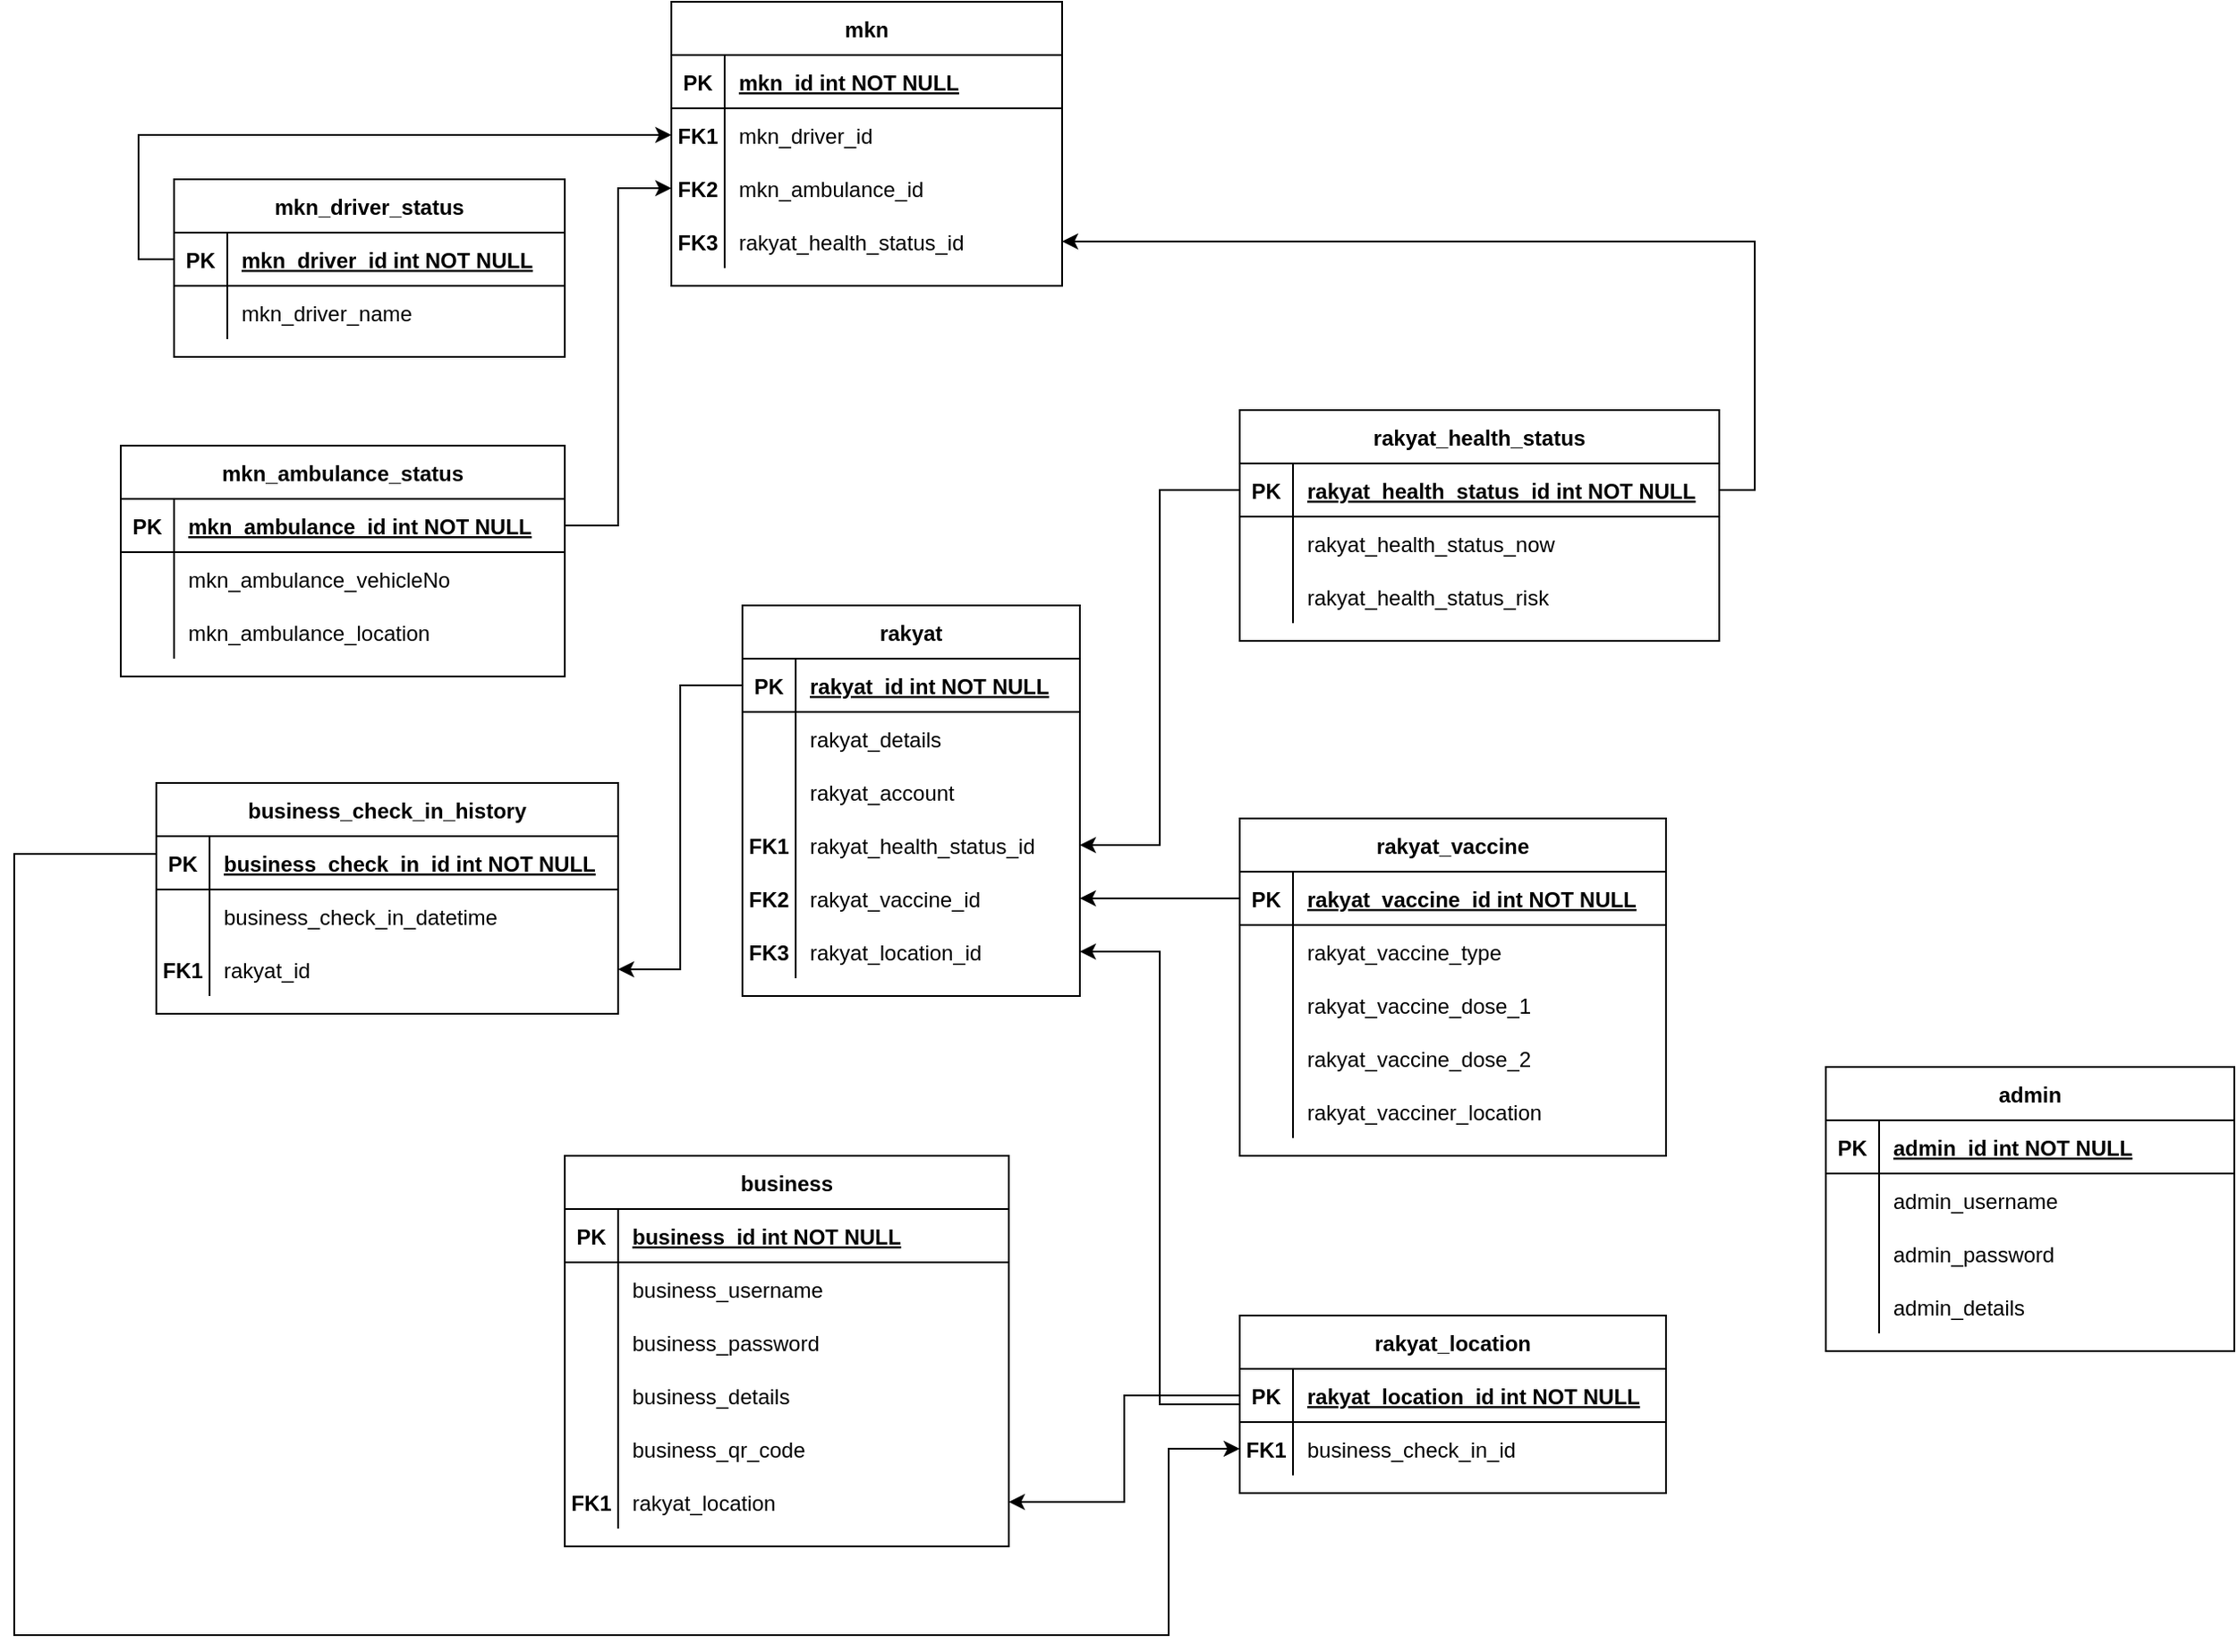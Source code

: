 <mxfile version="15.5.1" type="github">
  <diagram id="R2lEEEUBdFMjLlhIrx00" name="Page-1">
    <mxGraphModel dx="3519" dy="872" grid="1" gridSize="10" guides="1" tooltips="1" connect="1" arrows="1" fold="1" page="1" pageScale="1" pageWidth="850" pageHeight="1100" math="0" shadow="0" extFonts="Permanent Marker^https://fonts.googleapis.com/css?family=Permanent+Marker">
      <root>
        <mxCell id="0" />
        <mxCell id="1" parent="0" />
        <mxCell id="w-vlznWKHtH4z7hNFM8H-113" value="rakyat" style="shape=table;startSize=30;container=1;collapsible=1;childLayout=tableLayout;fixedRows=1;rowLines=0;fontStyle=1;align=center;resizeLast=1;" vertex="1" parent="1">
          <mxGeometry x="-840" y="400" width="190" height="220" as="geometry" />
        </mxCell>
        <mxCell id="w-vlznWKHtH4z7hNFM8H-114" value="" style="shape=partialRectangle;collapsible=0;dropTarget=0;pointerEvents=0;fillColor=none;points=[[0,0.5],[1,0.5]];portConstraint=eastwest;top=0;left=0;right=0;bottom=1;" vertex="1" parent="w-vlznWKHtH4z7hNFM8H-113">
          <mxGeometry y="30" width="190" height="30" as="geometry" />
        </mxCell>
        <mxCell id="w-vlznWKHtH4z7hNFM8H-115" value="PK" style="shape=partialRectangle;overflow=hidden;connectable=0;fillColor=none;top=0;left=0;bottom=0;right=0;fontStyle=1;" vertex="1" parent="w-vlznWKHtH4z7hNFM8H-114">
          <mxGeometry width="30" height="30" as="geometry">
            <mxRectangle width="30" height="30" as="alternateBounds" />
          </mxGeometry>
        </mxCell>
        <mxCell id="w-vlznWKHtH4z7hNFM8H-116" value="rakyat_id int NOT NULL " style="shape=partialRectangle;overflow=hidden;connectable=0;fillColor=none;top=0;left=0;bottom=0;right=0;align=left;spacingLeft=6;fontStyle=5;" vertex="1" parent="w-vlznWKHtH4z7hNFM8H-114">
          <mxGeometry x="30" width="160" height="30" as="geometry">
            <mxRectangle width="160" height="30" as="alternateBounds" />
          </mxGeometry>
        </mxCell>
        <mxCell id="w-vlznWKHtH4z7hNFM8H-117" value="" style="shape=partialRectangle;collapsible=0;dropTarget=0;pointerEvents=0;fillColor=none;points=[[0,0.5],[1,0.5]];portConstraint=eastwest;top=0;left=0;right=0;bottom=0;" vertex="1" parent="w-vlznWKHtH4z7hNFM8H-113">
          <mxGeometry y="60" width="190" height="30" as="geometry" />
        </mxCell>
        <mxCell id="w-vlznWKHtH4z7hNFM8H-118" value="" style="shape=partialRectangle;overflow=hidden;connectable=0;fillColor=none;top=0;left=0;bottom=0;right=0;" vertex="1" parent="w-vlznWKHtH4z7hNFM8H-117">
          <mxGeometry width="30" height="30" as="geometry">
            <mxRectangle width="30" height="30" as="alternateBounds" />
          </mxGeometry>
        </mxCell>
        <mxCell id="w-vlznWKHtH4z7hNFM8H-119" value="rakyat_details" style="shape=partialRectangle;overflow=hidden;connectable=0;fillColor=none;top=0;left=0;bottom=0;right=0;align=left;spacingLeft=6;" vertex="1" parent="w-vlznWKHtH4z7hNFM8H-117">
          <mxGeometry x="30" width="160" height="30" as="geometry">
            <mxRectangle width="160" height="30" as="alternateBounds" />
          </mxGeometry>
        </mxCell>
        <mxCell id="w-vlznWKHtH4z7hNFM8H-120" value="" style="shape=partialRectangle;collapsible=0;dropTarget=0;pointerEvents=0;fillColor=none;points=[[0,0.5],[1,0.5]];portConstraint=eastwest;top=0;left=0;right=0;bottom=0;" vertex="1" parent="w-vlznWKHtH4z7hNFM8H-113">
          <mxGeometry y="90" width="190" height="30" as="geometry" />
        </mxCell>
        <mxCell id="w-vlznWKHtH4z7hNFM8H-121" value="" style="shape=partialRectangle;overflow=hidden;connectable=0;fillColor=none;top=0;left=0;bottom=0;right=0;" vertex="1" parent="w-vlznWKHtH4z7hNFM8H-120">
          <mxGeometry width="30" height="30" as="geometry">
            <mxRectangle width="30" height="30" as="alternateBounds" />
          </mxGeometry>
        </mxCell>
        <mxCell id="w-vlznWKHtH4z7hNFM8H-122" value="rakyat_account" style="shape=partialRectangle;overflow=hidden;connectable=0;fillColor=none;top=0;left=0;bottom=0;right=0;align=left;spacingLeft=6;" vertex="1" parent="w-vlznWKHtH4z7hNFM8H-120">
          <mxGeometry x="30" width="160" height="30" as="geometry">
            <mxRectangle width="160" height="30" as="alternateBounds" />
          </mxGeometry>
        </mxCell>
        <mxCell id="w-vlznWKHtH4z7hNFM8H-123" value="" style="shape=partialRectangle;collapsible=0;dropTarget=0;pointerEvents=0;fillColor=none;points=[[0,0.5],[1,0.5]];portConstraint=eastwest;top=0;left=0;right=0;bottom=0;" vertex="1" parent="w-vlznWKHtH4z7hNFM8H-113">
          <mxGeometry y="120" width="190" height="30" as="geometry" />
        </mxCell>
        <mxCell id="w-vlznWKHtH4z7hNFM8H-124" value="FK1" style="shape=partialRectangle;overflow=hidden;connectable=0;fillColor=none;top=0;left=0;bottom=0;right=0;fontStyle=1" vertex="1" parent="w-vlznWKHtH4z7hNFM8H-123">
          <mxGeometry width="30" height="30" as="geometry">
            <mxRectangle width="30" height="30" as="alternateBounds" />
          </mxGeometry>
        </mxCell>
        <mxCell id="w-vlznWKHtH4z7hNFM8H-125" value="rakyat_health_status_id" style="shape=partialRectangle;overflow=hidden;connectable=0;fillColor=none;top=0;left=0;bottom=0;right=0;align=left;spacingLeft=6;" vertex="1" parent="w-vlznWKHtH4z7hNFM8H-123">
          <mxGeometry x="30" width="160" height="30" as="geometry">
            <mxRectangle width="160" height="30" as="alternateBounds" />
          </mxGeometry>
        </mxCell>
        <mxCell id="w-vlznWKHtH4z7hNFM8H-126" value="" style="shape=partialRectangle;collapsible=0;dropTarget=0;pointerEvents=0;fillColor=none;points=[[0,0.5],[1,0.5]];portConstraint=eastwest;top=0;left=0;right=0;bottom=0;" vertex="1" parent="w-vlznWKHtH4z7hNFM8H-113">
          <mxGeometry y="150" width="190" height="30" as="geometry" />
        </mxCell>
        <mxCell id="w-vlznWKHtH4z7hNFM8H-127" value="FK2" style="shape=partialRectangle;overflow=hidden;connectable=0;fillColor=none;top=0;left=0;bottom=0;right=0;fontStyle=1" vertex="1" parent="w-vlznWKHtH4z7hNFM8H-126">
          <mxGeometry width="30" height="30" as="geometry">
            <mxRectangle width="30" height="30" as="alternateBounds" />
          </mxGeometry>
        </mxCell>
        <mxCell id="w-vlznWKHtH4z7hNFM8H-128" value="rakyat_vaccine_id" style="shape=partialRectangle;overflow=hidden;connectable=0;fillColor=none;top=0;left=0;bottom=0;right=0;align=left;spacingLeft=6;" vertex="1" parent="w-vlznWKHtH4z7hNFM8H-126">
          <mxGeometry x="30" width="160" height="30" as="geometry">
            <mxRectangle width="160" height="30" as="alternateBounds" />
          </mxGeometry>
        </mxCell>
        <mxCell id="w-vlznWKHtH4z7hNFM8H-129" value="" style="shape=partialRectangle;collapsible=0;dropTarget=0;pointerEvents=0;fillColor=none;points=[[0,0.5],[1,0.5]];portConstraint=eastwest;top=0;left=0;right=0;bottom=0;" vertex="1" parent="w-vlznWKHtH4z7hNFM8H-113">
          <mxGeometry y="180" width="190" height="30" as="geometry" />
        </mxCell>
        <mxCell id="w-vlznWKHtH4z7hNFM8H-130" value="FK3" style="shape=partialRectangle;overflow=hidden;connectable=0;fillColor=none;top=0;left=0;bottom=0;right=0;fontStyle=1" vertex="1" parent="w-vlznWKHtH4z7hNFM8H-129">
          <mxGeometry width="30" height="30" as="geometry">
            <mxRectangle width="30" height="30" as="alternateBounds" />
          </mxGeometry>
        </mxCell>
        <mxCell id="w-vlznWKHtH4z7hNFM8H-131" value="rakyat_location_id" style="shape=partialRectangle;overflow=hidden;connectable=0;fillColor=none;top=0;left=0;bottom=0;right=0;align=left;spacingLeft=6;" vertex="1" parent="w-vlznWKHtH4z7hNFM8H-129">
          <mxGeometry x="30" width="160" height="30" as="geometry">
            <mxRectangle width="160" height="30" as="alternateBounds" />
          </mxGeometry>
        </mxCell>
        <mxCell id="w-vlznWKHtH4z7hNFM8H-132" value="rakyat_location" style="shape=table;startSize=30;container=1;collapsible=1;childLayout=tableLayout;fixedRows=1;rowLines=0;fontStyle=1;align=center;resizeLast=1;" vertex="1" parent="1">
          <mxGeometry x="-560" y="800" width="240" height="100" as="geometry" />
        </mxCell>
        <mxCell id="w-vlznWKHtH4z7hNFM8H-133" value="" style="shape=partialRectangle;collapsible=0;dropTarget=0;pointerEvents=0;fillColor=none;points=[[0,0.5],[1,0.5]];portConstraint=eastwest;top=0;left=0;right=0;bottom=1;" vertex="1" parent="w-vlznWKHtH4z7hNFM8H-132">
          <mxGeometry y="30" width="240" height="30" as="geometry" />
        </mxCell>
        <mxCell id="w-vlznWKHtH4z7hNFM8H-134" value="PK" style="shape=partialRectangle;overflow=hidden;connectable=0;fillColor=none;top=0;left=0;bottom=0;right=0;fontStyle=1;" vertex="1" parent="w-vlznWKHtH4z7hNFM8H-133">
          <mxGeometry width="30" height="30" as="geometry">
            <mxRectangle width="30" height="30" as="alternateBounds" />
          </mxGeometry>
        </mxCell>
        <mxCell id="w-vlznWKHtH4z7hNFM8H-135" value="rakyat_location_id int NOT NULL " style="shape=partialRectangle;overflow=hidden;connectable=0;fillColor=none;top=0;left=0;bottom=0;right=0;align=left;spacingLeft=6;fontStyle=5;" vertex="1" parent="w-vlznWKHtH4z7hNFM8H-133">
          <mxGeometry x="30" width="210" height="30" as="geometry">
            <mxRectangle width="210" height="30" as="alternateBounds" />
          </mxGeometry>
        </mxCell>
        <mxCell id="w-vlznWKHtH4z7hNFM8H-136" value="" style="shape=partialRectangle;collapsible=0;dropTarget=0;pointerEvents=0;fillColor=none;points=[[0,0.5],[1,0.5]];portConstraint=eastwest;top=0;left=0;right=0;bottom=0;" vertex="1" parent="w-vlznWKHtH4z7hNFM8H-132">
          <mxGeometry y="60" width="240" height="30" as="geometry" />
        </mxCell>
        <mxCell id="w-vlznWKHtH4z7hNFM8H-137" value="FK1" style="shape=partialRectangle;overflow=hidden;connectable=0;fillColor=none;top=0;left=0;bottom=0;right=0;fontStyle=1" vertex="1" parent="w-vlznWKHtH4z7hNFM8H-136">
          <mxGeometry width="30" height="30" as="geometry">
            <mxRectangle width="30" height="30" as="alternateBounds" />
          </mxGeometry>
        </mxCell>
        <mxCell id="w-vlznWKHtH4z7hNFM8H-138" value="business_check_in_id" style="shape=partialRectangle;overflow=hidden;connectable=0;fillColor=none;top=0;left=0;bottom=0;right=0;align=left;spacingLeft=6;" vertex="1" parent="w-vlznWKHtH4z7hNFM8H-136">
          <mxGeometry x="30" width="210" height="30" as="geometry">
            <mxRectangle width="210" height="30" as="alternateBounds" />
          </mxGeometry>
        </mxCell>
        <mxCell id="w-vlznWKHtH4z7hNFM8H-139" value="rakyat_vaccine" style="shape=table;startSize=30;container=1;collapsible=1;childLayout=tableLayout;fixedRows=1;rowLines=0;fontStyle=1;align=center;resizeLast=1;" vertex="1" parent="1">
          <mxGeometry x="-560" y="520" width="240" height="190" as="geometry" />
        </mxCell>
        <mxCell id="w-vlznWKHtH4z7hNFM8H-140" value="" style="shape=partialRectangle;collapsible=0;dropTarget=0;pointerEvents=0;fillColor=none;points=[[0,0.5],[1,0.5]];portConstraint=eastwest;top=0;left=0;right=0;bottom=1;" vertex="1" parent="w-vlznWKHtH4z7hNFM8H-139">
          <mxGeometry y="30" width="240" height="30" as="geometry" />
        </mxCell>
        <mxCell id="w-vlznWKHtH4z7hNFM8H-141" value="PK" style="shape=partialRectangle;overflow=hidden;connectable=0;fillColor=none;top=0;left=0;bottom=0;right=0;fontStyle=1;" vertex="1" parent="w-vlznWKHtH4z7hNFM8H-140">
          <mxGeometry width="30" height="30" as="geometry">
            <mxRectangle width="30" height="30" as="alternateBounds" />
          </mxGeometry>
        </mxCell>
        <mxCell id="w-vlznWKHtH4z7hNFM8H-142" value="rakyat_vaccine_id int NOT NULL " style="shape=partialRectangle;overflow=hidden;connectable=0;fillColor=none;top=0;left=0;bottom=0;right=0;align=left;spacingLeft=6;fontStyle=5;" vertex="1" parent="w-vlznWKHtH4z7hNFM8H-140">
          <mxGeometry x="30" width="210" height="30" as="geometry">
            <mxRectangle width="210" height="30" as="alternateBounds" />
          </mxGeometry>
        </mxCell>
        <mxCell id="w-vlznWKHtH4z7hNFM8H-143" value="" style="shape=partialRectangle;collapsible=0;dropTarget=0;pointerEvents=0;fillColor=none;points=[[0,0.5],[1,0.5]];portConstraint=eastwest;top=0;left=0;right=0;bottom=0;" vertex="1" parent="w-vlznWKHtH4z7hNFM8H-139">
          <mxGeometry y="60" width="240" height="30" as="geometry" />
        </mxCell>
        <mxCell id="w-vlznWKHtH4z7hNFM8H-144" value="" style="shape=partialRectangle;overflow=hidden;connectable=0;fillColor=none;top=0;left=0;bottom=0;right=0;" vertex="1" parent="w-vlznWKHtH4z7hNFM8H-143">
          <mxGeometry width="30" height="30" as="geometry">
            <mxRectangle width="30" height="30" as="alternateBounds" />
          </mxGeometry>
        </mxCell>
        <mxCell id="w-vlznWKHtH4z7hNFM8H-145" value="rakyat_vaccine_type" style="shape=partialRectangle;overflow=hidden;connectable=0;fillColor=none;top=0;left=0;bottom=0;right=0;align=left;spacingLeft=6;" vertex="1" parent="w-vlznWKHtH4z7hNFM8H-143">
          <mxGeometry x="30" width="210" height="30" as="geometry">
            <mxRectangle width="210" height="30" as="alternateBounds" />
          </mxGeometry>
        </mxCell>
        <mxCell id="w-vlznWKHtH4z7hNFM8H-146" value="" style="shape=partialRectangle;collapsible=0;dropTarget=0;pointerEvents=0;fillColor=none;points=[[0,0.5],[1,0.5]];portConstraint=eastwest;top=0;left=0;right=0;bottom=0;" vertex="1" parent="w-vlznWKHtH4z7hNFM8H-139">
          <mxGeometry y="90" width="240" height="30" as="geometry" />
        </mxCell>
        <mxCell id="w-vlznWKHtH4z7hNFM8H-147" value="" style="shape=partialRectangle;overflow=hidden;connectable=0;fillColor=none;top=0;left=0;bottom=0;right=0;" vertex="1" parent="w-vlznWKHtH4z7hNFM8H-146">
          <mxGeometry width="30" height="30" as="geometry">
            <mxRectangle width="30" height="30" as="alternateBounds" />
          </mxGeometry>
        </mxCell>
        <mxCell id="w-vlznWKHtH4z7hNFM8H-148" value="rakyat_vaccine_dose_1" style="shape=partialRectangle;overflow=hidden;connectable=0;fillColor=none;top=0;left=0;bottom=0;right=0;align=left;spacingLeft=6;" vertex="1" parent="w-vlznWKHtH4z7hNFM8H-146">
          <mxGeometry x="30" width="210" height="30" as="geometry">
            <mxRectangle width="210" height="30" as="alternateBounds" />
          </mxGeometry>
        </mxCell>
        <mxCell id="w-vlznWKHtH4z7hNFM8H-149" value="" style="shape=partialRectangle;collapsible=0;dropTarget=0;pointerEvents=0;fillColor=none;points=[[0,0.5],[1,0.5]];portConstraint=eastwest;top=0;left=0;right=0;bottom=0;" vertex="1" parent="w-vlznWKHtH4z7hNFM8H-139">
          <mxGeometry y="120" width="240" height="30" as="geometry" />
        </mxCell>
        <mxCell id="w-vlznWKHtH4z7hNFM8H-150" value="" style="shape=partialRectangle;overflow=hidden;connectable=0;fillColor=none;top=0;left=0;bottom=0;right=0;" vertex="1" parent="w-vlznWKHtH4z7hNFM8H-149">
          <mxGeometry width="30" height="30" as="geometry">
            <mxRectangle width="30" height="30" as="alternateBounds" />
          </mxGeometry>
        </mxCell>
        <mxCell id="w-vlznWKHtH4z7hNFM8H-151" value="rakyat_vaccine_dose_2" style="shape=partialRectangle;overflow=hidden;connectable=0;fillColor=none;top=0;left=0;bottom=0;right=0;align=left;spacingLeft=6;" vertex="1" parent="w-vlznWKHtH4z7hNFM8H-149">
          <mxGeometry x="30" width="210" height="30" as="geometry">
            <mxRectangle width="210" height="30" as="alternateBounds" />
          </mxGeometry>
        </mxCell>
        <mxCell id="w-vlznWKHtH4z7hNFM8H-152" value="" style="shape=partialRectangle;collapsible=0;dropTarget=0;pointerEvents=0;fillColor=none;points=[[0,0.5],[1,0.5]];portConstraint=eastwest;top=0;left=0;right=0;bottom=0;" vertex="1" parent="w-vlznWKHtH4z7hNFM8H-139">
          <mxGeometry y="150" width="240" height="30" as="geometry" />
        </mxCell>
        <mxCell id="w-vlznWKHtH4z7hNFM8H-153" value="" style="shape=partialRectangle;overflow=hidden;connectable=0;fillColor=none;top=0;left=0;bottom=0;right=0;" vertex="1" parent="w-vlznWKHtH4z7hNFM8H-152">
          <mxGeometry width="30" height="30" as="geometry">
            <mxRectangle width="30" height="30" as="alternateBounds" />
          </mxGeometry>
        </mxCell>
        <mxCell id="w-vlznWKHtH4z7hNFM8H-154" value="rakyat_vacciner_location" style="shape=partialRectangle;overflow=hidden;connectable=0;fillColor=none;top=0;left=0;bottom=0;right=0;align=left;spacingLeft=6;" vertex="1" parent="w-vlznWKHtH4z7hNFM8H-152">
          <mxGeometry x="30" width="210" height="30" as="geometry">
            <mxRectangle width="210" height="30" as="alternateBounds" />
          </mxGeometry>
        </mxCell>
        <mxCell id="w-vlznWKHtH4z7hNFM8H-155" value="mkn" style="shape=table;startSize=30;container=1;collapsible=1;childLayout=tableLayout;fixedRows=1;rowLines=0;fontStyle=1;align=center;resizeLast=1;" vertex="1" parent="1">
          <mxGeometry x="-880" y="60" width="220" height="160" as="geometry" />
        </mxCell>
        <mxCell id="w-vlznWKHtH4z7hNFM8H-156" value="" style="shape=partialRectangle;collapsible=0;dropTarget=0;pointerEvents=0;fillColor=none;points=[[0,0.5],[1,0.5]];portConstraint=eastwest;top=0;left=0;right=0;bottom=1;" vertex="1" parent="w-vlznWKHtH4z7hNFM8H-155">
          <mxGeometry y="30" width="220" height="30" as="geometry" />
        </mxCell>
        <mxCell id="w-vlznWKHtH4z7hNFM8H-157" value="PK" style="shape=partialRectangle;overflow=hidden;connectable=0;fillColor=none;top=0;left=0;bottom=0;right=0;fontStyle=1;" vertex="1" parent="w-vlznWKHtH4z7hNFM8H-156">
          <mxGeometry width="30" height="30" as="geometry">
            <mxRectangle width="30" height="30" as="alternateBounds" />
          </mxGeometry>
        </mxCell>
        <mxCell id="w-vlznWKHtH4z7hNFM8H-158" value="mkn_id int NOT NULL " style="shape=partialRectangle;overflow=hidden;connectable=0;fillColor=none;top=0;left=0;bottom=0;right=0;align=left;spacingLeft=6;fontStyle=5;" vertex="1" parent="w-vlznWKHtH4z7hNFM8H-156">
          <mxGeometry x="30" width="190" height="30" as="geometry">
            <mxRectangle width="190" height="30" as="alternateBounds" />
          </mxGeometry>
        </mxCell>
        <mxCell id="w-vlznWKHtH4z7hNFM8H-159" value="" style="shape=partialRectangle;collapsible=0;dropTarget=0;pointerEvents=0;fillColor=none;points=[[0,0.5],[1,0.5]];portConstraint=eastwest;top=0;left=0;right=0;bottom=0;" vertex="1" parent="w-vlznWKHtH4z7hNFM8H-155">
          <mxGeometry y="60" width="220" height="30" as="geometry" />
        </mxCell>
        <mxCell id="w-vlznWKHtH4z7hNFM8H-160" value="FK1" style="shape=partialRectangle;overflow=hidden;connectable=0;fillColor=none;top=0;left=0;bottom=0;right=0;fontStyle=1" vertex="1" parent="w-vlznWKHtH4z7hNFM8H-159">
          <mxGeometry width="30" height="30" as="geometry">
            <mxRectangle width="30" height="30" as="alternateBounds" />
          </mxGeometry>
        </mxCell>
        <mxCell id="w-vlznWKHtH4z7hNFM8H-161" value="mkn_driver_id" style="shape=partialRectangle;overflow=hidden;connectable=0;fillColor=none;top=0;left=0;bottom=0;right=0;align=left;spacingLeft=6;" vertex="1" parent="w-vlznWKHtH4z7hNFM8H-159">
          <mxGeometry x="30" width="190" height="30" as="geometry">
            <mxRectangle width="190" height="30" as="alternateBounds" />
          </mxGeometry>
        </mxCell>
        <mxCell id="w-vlznWKHtH4z7hNFM8H-162" value="" style="shape=partialRectangle;collapsible=0;dropTarget=0;pointerEvents=0;fillColor=none;points=[[0,0.5],[1,0.5]];portConstraint=eastwest;top=0;left=0;right=0;bottom=0;" vertex="1" parent="w-vlznWKHtH4z7hNFM8H-155">
          <mxGeometry y="90" width="220" height="30" as="geometry" />
        </mxCell>
        <mxCell id="w-vlznWKHtH4z7hNFM8H-163" value="FK2" style="shape=partialRectangle;overflow=hidden;connectable=0;fillColor=none;top=0;left=0;bottom=0;right=0;fontStyle=1" vertex="1" parent="w-vlznWKHtH4z7hNFM8H-162">
          <mxGeometry width="30" height="30" as="geometry">
            <mxRectangle width="30" height="30" as="alternateBounds" />
          </mxGeometry>
        </mxCell>
        <mxCell id="w-vlznWKHtH4z7hNFM8H-164" value="mkn_ambulance_id" style="shape=partialRectangle;overflow=hidden;connectable=0;fillColor=none;top=0;left=0;bottom=0;right=0;align=left;spacingLeft=6;" vertex="1" parent="w-vlznWKHtH4z7hNFM8H-162">
          <mxGeometry x="30" width="190" height="30" as="geometry">
            <mxRectangle width="190" height="30" as="alternateBounds" />
          </mxGeometry>
        </mxCell>
        <mxCell id="w-vlznWKHtH4z7hNFM8H-240" style="shape=partialRectangle;collapsible=0;dropTarget=0;pointerEvents=0;fillColor=none;points=[[0,0.5],[1,0.5]];portConstraint=eastwest;top=0;left=0;right=0;bottom=0;" vertex="1" parent="w-vlznWKHtH4z7hNFM8H-155">
          <mxGeometry y="120" width="220" height="30" as="geometry" />
        </mxCell>
        <mxCell id="w-vlznWKHtH4z7hNFM8H-241" value="FK3" style="shape=partialRectangle;overflow=hidden;connectable=0;fillColor=none;top=0;left=0;bottom=0;right=0;fontStyle=1" vertex="1" parent="w-vlznWKHtH4z7hNFM8H-240">
          <mxGeometry width="30" height="30" as="geometry">
            <mxRectangle width="30" height="30" as="alternateBounds" />
          </mxGeometry>
        </mxCell>
        <mxCell id="w-vlznWKHtH4z7hNFM8H-242" value="rakyat_health_status_id" style="shape=partialRectangle;overflow=hidden;connectable=0;fillColor=none;top=0;left=0;bottom=0;right=0;align=left;spacingLeft=6;" vertex="1" parent="w-vlznWKHtH4z7hNFM8H-240">
          <mxGeometry x="30" width="190" height="30" as="geometry">
            <mxRectangle width="190" height="30" as="alternateBounds" />
          </mxGeometry>
        </mxCell>
        <mxCell id="w-vlznWKHtH4z7hNFM8H-165" value="mkn_driver_status" style="shape=table;startSize=30;container=1;collapsible=1;childLayout=tableLayout;fixedRows=1;rowLines=0;fontStyle=1;align=center;resizeLast=1;" vertex="1" parent="1">
          <mxGeometry x="-1160" y="160" width="220" height="100" as="geometry" />
        </mxCell>
        <mxCell id="w-vlznWKHtH4z7hNFM8H-166" value="" style="shape=partialRectangle;collapsible=0;dropTarget=0;pointerEvents=0;fillColor=none;points=[[0,0.5],[1,0.5]];portConstraint=eastwest;top=0;left=0;right=0;bottom=1;" vertex="1" parent="w-vlznWKHtH4z7hNFM8H-165">
          <mxGeometry y="30" width="220" height="30" as="geometry" />
        </mxCell>
        <mxCell id="w-vlznWKHtH4z7hNFM8H-167" value="PK" style="shape=partialRectangle;overflow=hidden;connectable=0;fillColor=none;top=0;left=0;bottom=0;right=0;fontStyle=1;" vertex="1" parent="w-vlznWKHtH4z7hNFM8H-166">
          <mxGeometry width="30" height="30" as="geometry">
            <mxRectangle width="30" height="30" as="alternateBounds" />
          </mxGeometry>
        </mxCell>
        <mxCell id="w-vlznWKHtH4z7hNFM8H-168" value="mkn_driver_id int NOT NULL " style="shape=partialRectangle;overflow=hidden;connectable=0;fillColor=none;top=0;left=0;bottom=0;right=0;align=left;spacingLeft=6;fontStyle=5;" vertex="1" parent="w-vlznWKHtH4z7hNFM8H-166">
          <mxGeometry x="30" width="190" height="30" as="geometry">
            <mxRectangle width="190" height="30" as="alternateBounds" />
          </mxGeometry>
        </mxCell>
        <mxCell id="w-vlznWKHtH4z7hNFM8H-169" value="" style="shape=partialRectangle;collapsible=0;dropTarget=0;pointerEvents=0;fillColor=none;points=[[0,0.5],[1,0.5]];portConstraint=eastwest;top=0;left=0;right=0;bottom=0;" vertex="1" parent="w-vlznWKHtH4z7hNFM8H-165">
          <mxGeometry y="60" width="220" height="30" as="geometry" />
        </mxCell>
        <mxCell id="w-vlznWKHtH4z7hNFM8H-170" value="" style="shape=partialRectangle;overflow=hidden;connectable=0;fillColor=none;top=0;left=0;bottom=0;right=0;" vertex="1" parent="w-vlznWKHtH4z7hNFM8H-169">
          <mxGeometry width="30" height="30" as="geometry">
            <mxRectangle width="30" height="30" as="alternateBounds" />
          </mxGeometry>
        </mxCell>
        <mxCell id="w-vlznWKHtH4z7hNFM8H-171" value="mkn_driver_name" style="shape=partialRectangle;overflow=hidden;connectable=0;fillColor=none;top=0;left=0;bottom=0;right=0;align=left;spacingLeft=6;" vertex="1" parent="w-vlznWKHtH4z7hNFM8H-169">
          <mxGeometry x="30" width="190" height="30" as="geometry">
            <mxRectangle width="190" height="30" as="alternateBounds" />
          </mxGeometry>
        </mxCell>
        <mxCell id="w-vlznWKHtH4z7hNFM8H-172" value="mkn_ambulance_status" style="shape=table;startSize=30;container=1;collapsible=1;childLayout=tableLayout;fixedRows=1;rowLines=0;fontStyle=1;align=center;resizeLast=1;" vertex="1" parent="1">
          <mxGeometry x="-1190" y="310" width="250" height="130" as="geometry" />
        </mxCell>
        <mxCell id="w-vlznWKHtH4z7hNFM8H-173" value="" style="shape=partialRectangle;collapsible=0;dropTarget=0;pointerEvents=0;fillColor=none;points=[[0,0.5],[1,0.5]];portConstraint=eastwest;top=0;left=0;right=0;bottom=1;" vertex="1" parent="w-vlznWKHtH4z7hNFM8H-172">
          <mxGeometry y="30" width="250" height="30" as="geometry" />
        </mxCell>
        <mxCell id="w-vlznWKHtH4z7hNFM8H-174" value="PK" style="shape=partialRectangle;overflow=hidden;connectable=0;fillColor=none;top=0;left=0;bottom=0;right=0;fontStyle=1;" vertex="1" parent="w-vlznWKHtH4z7hNFM8H-173">
          <mxGeometry width="30" height="30" as="geometry">
            <mxRectangle width="30" height="30" as="alternateBounds" />
          </mxGeometry>
        </mxCell>
        <mxCell id="w-vlznWKHtH4z7hNFM8H-175" value="mkn_ambulance_id int NOT NULL " style="shape=partialRectangle;overflow=hidden;connectable=0;fillColor=none;top=0;left=0;bottom=0;right=0;align=left;spacingLeft=6;fontStyle=5;" vertex="1" parent="w-vlznWKHtH4z7hNFM8H-173">
          <mxGeometry x="30" width="220" height="30" as="geometry">
            <mxRectangle width="220" height="30" as="alternateBounds" />
          </mxGeometry>
        </mxCell>
        <mxCell id="w-vlznWKHtH4z7hNFM8H-176" value="" style="shape=partialRectangle;collapsible=0;dropTarget=0;pointerEvents=0;fillColor=none;points=[[0,0.5],[1,0.5]];portConstraint=eastwest;top=0;left=0;right=0;bottom=0;" vertex="1" parent="w-vlznWKHtH4z7hNFM8H-172">
          <mxGeometry y="60" width="250" height="30" as="geometry" />
        </mxCell>
        <mxCell id="w-vlznWKHtH4z7hNFM8H-177" value="" style="shape=partialRectangle;overflow=hidden;connectable=0;fillColor=none;top=0;left=0;bottom=0;right=0;" vertex="1" parent="w-vlznWKHtH4z7hNFM8H-176">
          <mxGeometry width="30" height="30" as="geometry">
            <mxRectangle width="30" height="30" as="alternateBounds" />
          </mxGeometry>
        </mxCell>
        <mxCell id="w-vlznWKHtH4z7hNFM8H-178" value="mkn_ambulance_vehicleNo" style="shape=partialRectangle;overflow=hidden;connectable=0;fillColor=none;top=0;left=0;bottom=0;right=0;align=left;spacingLeft=6;" vertex="1" parent="w-vlznWKHtH4z7hNFM8H-176">
          <mxGeometry x="30" width="220" height="30" as="geometry">
            <mxRectangle width="220" height="30" as="alternateBounds" />
          </mxGeometry>
        </mxCell>
        <mxCell id="w-vlznWKHtH4z7hNFM8H-179" value="" style="shape=partialRectangle;collapsible=0;dropTarget=0;pointerEvents=0;fillColor=none;points=[[0,0.5],[1,0.5]];portConstraint=eastwest;top=0;left=0;right=0;bottom=0;" vertex="1" parent="w-vlznWKHtH4z7hNFM8H-172">
          <mxGeometry y="90" width="250" height="30" as="geometry" />
        </mxCell>
        <mxCell id="w-vlznWKHtH4z7hNFM8H-180" value="" style="shape=partialRectangle;overflow=hidden;connectable=0;fillColor=none;top=0;left=0;bottom=0;right=0;" vertex="1" parent="w-vlznWKHtH4z7hNFM8H-179">
          <mxGeometry width="30" height="30" as="geometry">
            <mxRectangle width="30" height="30" as="alternateBounds" />
          </mxGeometry>
        </mxCell>
        <mxCell id="w-vlznWKHtH4z7hNFM8H-181" value="mkn_ambulance_location" style="shape=partialRectangle;overflow=hidden;connectable=0;fillColor=none;top=0;left=0;bottom=0;right=0;align=left;spacingLeft=6;" vertex="1" parent="w-vlznWKHtH4z7hNFM8H-179">
          <mxGeometry x="30" width="220" height="30" as="geometry">
            <mxRectangle width="220" height="30" as="alternateBounds" />
          </mxGeometry>
        </mxCell>
        <mxCell id="w-vlznWKHtH4z7hNFM8H-185" value="business" style="shape=table;startSize=30;container=1;collapsible=1;childLayout=tableLayout;fixedRows=1;rowLines=0;fontStyle=1;align=center;resizeLast=1;" vertex="1" parent="1">
          <mxGeometry x="-940" y="710" width="250" height="220" as="geometry" />
        </mxCell>
        <mxCell id="w-vlznWKHtH4z7hNFM8H-186" value="" style="shape=partialRectangle;collapsible=0;dropTarget=0;pointerEvents=0;fillColor=none;points=[[0,0.5],[1,0.5]];portConstraint=eastwest;top=0;left=0;right=0;bottom=1;" vertex="1" parent="w-vlznWKHtH4z7hNFM8H-185">
          <mxGeometry y="30" width="250" height="30" as="geometry" />
        </mxCell>
        <mxCell id="w-vlznWKHtH4z7hNFM8H-187" value="PK" style="shape=partialRectangle;overflow=hidden;connectable=0;fillColor=none;top=0;left=0;bottom=0;right=0;fontStyle=1;" vertex="1" parent="w-vlznWKHtH4z7hNFM8H-186">
          <mxGeometry width="30" height="30" as="geometry">
            <mxRectangle width="30" height="30" as="alternateBounds" />
          </mxGeometry>
        </mxCell>
        <mxCell id="w-vlznWKHtH4z7hNFM8H-188" value="business_id int NOT NULL " style="shape=partialRectangle;overflow=hidden;connectable=0;fillColor=none;top=0;left=0;bottom=0;right=0;align=left;spacingLeft=6;fontStyle=5;" vertex="1" parent="w-vlznWKHtH4z7hNFM8H-186">
          <mxGeometry x="30" width="220" height="30" as="geometry">
            <mxRectangle width="220" height="30" as="alternateBounds" />
          </mxGeometry>
        </mxCell>
        <mxCell id="w-vlznWKHtH4z7hNFM8H-189" value="" style="shape=partialRectangle;collapsible=0;dropTarget=0;pointerEvents=0;fillColor=none;points=[[0,0.5],[1,0.5]];portConstraint=eastwest;top=0;left=0;right=0;bottom=0;" vertex="1" parent="w-vlznWKHtH4z7hNFM8H-185">
          <mxGeometry y="60" width="250" height="30" as="geometry" />
        </mxCell>
        <mxCell id="w-vlznWKHtH4z7hNFM8H-190" value="" style="shape=partialRectangle;overflow=hidden;connectable=0;fillColor=none;top=0;left=0;bottom=0;right=0;" vertex="1" parent="w-vlznWKHtH4z7hNFM8H-189">
          <mxGeometry width="30" height="30" as="geometry">
            <mxRectangle width="30" height="30" as="alternateBounds" />
          </mxGeometry>
        </mxCell>
        <mxCell id="w-vlznWKHtH4z7hNFM8H-191" value="business_username" style="shape=partialRectangle;overflow=hidden;connectable=0;fillColor=none;top=0;left=0;bottom=0;right=0;align=left;spacingLeft=6;" vertex="1" parent="w-vlznWKHtH4z7hNFM8H-189">
          <mxGeometry x="30" width="220" height="30" as="geometry">
            <mxRectangle width="220" height="30" as="alternateBounds" />
          </mxGeometry>
        </mxCell>
        <mxCell id="w-vlznWKHtH4z7hNFM8H-192" value="" style="shape=partialRectangle;collapsible=0;dropTarget=0;pointerEvents=0;fillColor=none;points=[[0,0.5],[1,0.5]];portConstraint=eastwest;top=0;left=0;right=0;bottom=0;" vertex="1" parent="w-vlznWKHtH4z7hNFM8H-185">
          <mxGeometry y="90" width="250" height="30" as="geometry" />
        </mxCell>
        <mxCell id="w-vlznWKHtH4z7hNFM8H-193" value="" style="shape=partialRectangle;overflow=hidden;connectable=0;fillColor=none;top=0;left=0;bottom=0;right=0;" vertex="1" parent="w-vlznWKHtH4z7hNFM8H-192">
          <mxGeometry width="30" height="30" as="geometry">
            <mxRectangle width="30" height="30" as="alternateBounds" />
          </mxGeometry>
        </mxCell>
        <mxCell id="w-vlznWKHtH4z7hNFM8H-194" value="business_password" style="shape=partialRectangle;overflow=hidden;connectable=0;fillColor=none;top=0;left=0;bottom=0;right=0;align=left;spacingLeft=6;" vertex="1" parent="w-vlznWKHtH4z7hNFM8H-192">
          <mxGeometry x="30" width="220" height="30" as="geometry">
            <mxRectangle width="220" height="30" as="alternateBounds" />
          </mxGeometry>
        </mxCell>
        <mxCell id="w-vlznWKHtH4z7hNFM8H-195" value="" style="shape=partialRectangle;collapsible=0;dropTarget=0;pointerEvents=0;fillColor=none;points=[[0,0.5],[1,0.5]];portConstraint=eastwest;top=0;left=0;right=0;bottom=0;" vertex="1" parent="w-vlznWKHtH4z7hNFM8H-185">
          <mxGeometry y="120" width="250" height="30" as="geometry" />
        </mxCell>
        <mxCell id="w-vlznWKHtH4z7hNFM8H-196" value="" style="shape=partialRectangle;overflow=hidden;connectable=0;fillColor=none;top=0;left=0;bottom=0;right=0;" vertex="1" parent="w-vlznWKHtH4z7hNFM8H-195">
          <mxGeometry width="30" height="30" as="geometry">
            <mxRectangle width="30" height="30" as="alternateBounds" />
          </mxGeometry>
        </mxCell>
        <mxCell id="w-vlznWKHtH4z7hNFM8H-197" value="business_details" style="shape=partialRectangle;overflow=hidden;connectable=0;fillColor=none;top=0;left=0;bottom=0;right=0;align=left;spacingLeft=6;" vertex="1" parent="w-vlznWKHtH4z7hNFM8H-195">
          <mxGeometry x="30" width="220" height="30" as="geometry">
            <mxRectangle width="220" height="30" as="alternateBounds" />
          </mxGeometry>
        </mxCell>
        <mxCell id="w-vlznWKHtH4z7hNFM8H-198" value="" style="shape=partialRectangle;collapsible=0;dropTarget=0;pointerEvents=0;fillColor=none;points=[[0,0.5],[1,0.5]];portConstraint=eastwest;top=0;left=0;right=0;bottom=0;" vertex="1" parent="w-vlznWKHtH4z7hNFM8H-185">
          <mxGeometry y="150" width="250" height="30" as="geometry" />
        </mxCell>
        <mxCell id="w-vlznWKHtH4z7hNFM8H-199" value="" style="shape=partialRectangle;overflow=hidden;connectable=0;fillColor=none;top=0;left=0;bottom=0;right=0;" vertex="1" parent="w-vlznWKHtH4z7hNFM8H-198">
          <mxGeometry width="30" height="30" as="geometry">
            <mxRectangle width="30" height="30" as="alternateBounds" />
          </mxGeometry>
        </mxCell>
        <mxCell id="w-vlznWKHtH4z7hNFM8H-200" value="business_qr_code" style="shape=partialRectangle;overflow=hidden;connectable=0;fillColor=none;top=0;left=0;bottom=0;right=0;align=left;spacingLeft=6;" vertex="1" parent="w-vlznWKHtH4z7hNFM8H-198">
          <mxGeometry x="30" width="220" height="30" as="geometry">
            <mxRectangle width="220" height="30" as="alternateBounds" />
          </mxGeometry>
        </mxCell>
        <mxCell id="w-vlznWKHtH4z7hNFM8H-250" style="shape=partialRectangle;collapsible=0;dropTarget=0;pointerEvents=0;fillColor=none;points=[[0,0.5],[1,0.5]];portConstraint=eastwest;top=0;left=0;right=0;bottom=0;" vertex="1" parent="w-vlznWKHtH4z7hNFM8H-185">
          <mxGeometry y="180" width="250" height="30" as="geometry" />
        </mxCell>
        <mxCell id="w-vlznWKHtH4z7hNFM8H-251" value="FK1" style="shape=partialRectangle;overflow=hidden;connectable=0;fillColor=none;top=0;left=0;bottom=0;right=0;fontStyle=1" vertex="1" parent="w-vlznWKHtH4z7hNFM8H-250">
          <mxGeometry width="30" height="30" as="geometry">
            <mxRectangle width="30" height="30" as="alternateBounds" />
          </mxGeometry>
        </mxCell>
        <mxCell id="w-vlznWKHtH4z7hNFM8H-252" value="rakyat_location" style="shape=partialRectangle;overflow=hidden;connectable=0;fillColor=none;top=0;left=0;bottom=0;right=0;align=left;spacingLeft=6;" vertex="1" parent="w-vlznWKHtH4z7hNFM8H-250">
          <mxGeometry x="30" width="220" height="30" as="geometry">
            <mxRectangle width="220" height="30" as="alternateBounds" />
          </mxGeometry>
        </mxCell>
        <mxCell id="w-vlznWKHtH4z7hNFM8H-201" value="business_check_in_history" style="shape=table;startSize=30;container=1;collapsible=1;childLayout=tableLayout;fixedRows=1;rowLines=0;fontStyle=1;align=center;resizeLast=1;" vertex="1" parent="1">
          <mxGeometry x="-1170" y="500" width="260" height="130" as="geometry" />
        </mxCell>
        <mxCell id="w-vlznWKHtH4z7hNFM8H-202" value="" style="shape=partialRectangle;collapsible=0;dropTarget=0;pointerEvents=0;fillColor=none;points=[[0,0.5],[1,0.5]];portConstraint=eastwest;top=0;left=0;right=0;bottom=1;" vertex="1" parent="w-vlznWKHtH4z7hNFM8H-201">
          <mxGeometry y="30" width="260" height="30" as="geometry" />
        </mxCell>
        <mxCell id="w-vlznWKHtH4z7hNFM8H-203" value="PK" style="shape=partialRectangle;overflow=hidden;connectable=0;fillColor=none;top=0;left=0;bottom=0;right=0;fontStyle=1;" vertex="1" parent="w-vlznWKHtH4z7hNFM8H-202">
          <mxGeometry width="30" height="30" as="geometry">
            <mxRectangle width="30" height="30" as="alternateBounds" />
          </mxGeometry>
        </mxCell>
        <mxCell id="w-vlznWKHtH4z7hNFM8H-204" value="business_check_in_id int NOT NULL " style="shape=partialRectangle;overflow=hidden;connectable=0;fillColor=none;top=0;left=0;bottom=0;right=0;align=left;spacingLeft=6;fontStyle=5;" vertex="1" parent="w-vlznWKHtH4z7hNFM8H-202">
          <mxGeometry x="30" width="230" height="30" as="geometry">
            <mxRectangle width="230" height="30" as="alternateBounds" />
          </mxGeometry>
        </mxCell>
        <mxCell id="w-vlznWKHtH4z7hNFM8H-205" value="" style="shape=partialRectangle;collapsible=0;dropTarget=0;pointerEvents=0;fillColor=none;points=[[0,0.5],[1,0.5]];portConstraint=eastwest;top=0;left=0;right=0;bottom=0;" vertex="1" parent="w-vlznWKHtH4z7hNFM8H-201">
          <mxGeometry y="60" width="260" height="30" as="geometry" />
        </mxCell>
        <mxCell id="w-vlznWKHtH4z7hNFM8H-206" value="" style="shape=partialRectangle;overflow=hidden;connectable=0;fillColor=none;top=0;left=0;bottom=0;right=0;" vertex="1" parent="w-vlznWKHtH4z7hNFM8H-205">
          <mxGeometry width="30" height="30" as="geometry">
            <mxRectangle width="30" height="30" as="alternateBounds" />
          </mxGeometry>
        </mxCell>
        <mxCell id="w-vlznWKHtH4z7hNFM8H-207" value="business_check_in_datetime" style="shape=partialRectangle;overflow=hidden;connectable=0;fillColor=none;top=0;left=0;bottom=0;right=0;align=left;spacingLeft=6;" vertex="1" parent="w-vlznWKHtH4z7hNFM8H-205">
          <mxGeometry x="30" width="230" height="30" as="geometry">
            <mxRectangle width="230" height="30" as="alternateBounds" />
          </mxGeometry>
        </mxCell>
        <mxCell id="w-vlznWKHtH4z7hNFM8H-208" value="" style="shape=partialRectangle;collapsible=0;dropTarget=0;pointerEvents=0;fillColor=none;points=[[0,0.5],[1,0.5]];portConstraint=eastwest;top=0;left=0;right=0;bottom=0;" vertex="1" parent="w-vlznWKHtH4z7hNFM8H-201">
          <mxGeometry y="90" width="260" height="30" as="geometry" />
        </mxCell>
        <mxCell id="w-vlznWKHtH4z7hNFM8H-209" value="FK1" style="shape=partialRectangle;overflow=hidden;connectable=0;fillColor=none;top=0;left=0;bottom=0;right=0;fontStyle=1" vertex="1" parent="w-vlznWKHtH4z7hNFM8H-208">
          <mxGeometry width="30" height="30" as="geometry">
            <mxRectangle width="30" height="30" as="alternateBounds" />
          </mxGeometry>
        </mxCell>
        <mxCell id="w-vlznWKHtH4z7hNFM8H-210" value="rakyat_id" style="shape=partialRectangle;overflow=hidden;connectable=0;fillColor=none;top=0;left=0;bottom=0;right=0;align=left;spacingLeft=6;" vertex="1" parent="w-vlznWKHtH4z7hNFM8H-208">
          <mxGeometry x="30" width="230" height="30" as="geometry">
            <mxRectangle width="230" height="30" as="alternateBounds" />
          </mxGeometry>
        </mxCell>
        <mxCell id="w-vlznWKHtH4z7hNFM8H-211" value="admin" style="shape=table;startSize=30;container=1;collapsible=1;childLayout=tableLayout;fixedRows=1;rowLines=0;fontStyle=1;align=center;resizeLast=1;" vertex="1" parent="1">
          <mxGeometry x="-230" y="660" width="230" height="160" as="geometry" />
        </mxCell>
        <mxCell id="w-vlznWKHtH4z7hNFM8H-212" value="" style="shape=partialRectangle;collapsible=0;dropTarget=0;pointerEvents=0;fillColor=none;points=[[0,0.5],[1,0.5]];portConstraint=eastwest;top=0;left=0;right=0;bottom=1;" vertex="1" parent="w-vlznWKHtH4z7hNFM8H-211">
          <mxGeometry y="30" width="230" height="30" as="geometry" />
        </mxCell>
        <mxCell id="w-vlznWKHtH4z7hNFM8H-213" value="PK" style="shape=partialRectangle;overflow=hidden;connectable=0;fillColor=none;top=0;left=0;bottom=0;right=0;fontStyle=1;" vertex="1" parent="w-vlznWKHtH4z7hNFM8H-212">
          <mxGeometry width="30" height="30" as="geometry">
            <mxRectangle width="30" height="30" as="alternateBounds" />
          </mxGeometry>
        </mxCell>
        <mxCell id="w-vlznWKHtH4z7hNFM8H-214" value="admin_id int NOT NULL " style="shape=partialRectangle;overflow=hidden;connectable=0;fillColor=none;top=0;left=0;bottom=0;right=0;align=left;spacingLeft=6;fontStyle=5;" vertex="1" parent="w-vlznWKHtH4z7hNFM8H-212">
          <mxGeometry x="30" width="200" height="30" as="geometry">
            <mxRectangle width="200" height="30" as="alternateBounds" />
          </mxGeometry>
        </mxCell>
        <mxCell id="w-vlznWKHtH4z7hNFM8H-215" value="" style="shape=partialRectangle;collapsible=0;dropTarget=0;pointerEvents=0;fillColor=none;points=[[0,0.5],[1,0.5]];portConstraint=eastwest;top=0;left=0;right=0;bottom=0;" vertex="1" parent="w-vlznWKHtH4z7hNFM8H-211">
          <mxGeometry y="60" width="230" height="30" as="geometry" />
        </mxCell>
        <mxCell id="w-vlznWKHtH4z7hNFM8H-216" value="" style="shape=partialRectangle;overflow=hidden;connectable=0;fillColor=none;top=0;left=0;bottom=0;right=0;" vertex="1" parent="w-vlznWKHtH4z7hNFM8H-215">
          <mxGeometry width="30" height="30" as="geometry">
            <mxRectangle width="30" height="30" as="alternateBounds" />
          </mxGeometry>
        </mxCell>
        <mxCell id="w-vlznWKHtH4z7hNFM8H-217" value="admin_username" style="shape=partialRectangle;overflow=hidden;connectable=0;fillColor=none;top=0;left=0;bottom=0;right=0;align=left;spacingLeft=6;" vertex="1" parent="w-vlznWKHtH4z7hNFM8H-215">
          <mxGeometry x="30" width="200" height="30" as="geometry">
            <mxRectangle width="200" height="30" as="alternateBounds" />
          </mxGeometry>
        </mxCell>
        <mxCell id="w-vlznWKHtH4z7hNFM8H-218" value="" style="shape=partialRectangle;collapsible=0;dropTarget=0;pointerEvents=0;fillColor=none;points=[[0,0.5],[1,0.5]];portConstraint=eastwest;top=0;left=0;right=0;bottom=0;" vertex="1" parent="w-vlznWKHtH4z7hNFM8H-211">
          <mxGeometry y="90" width="230" height="30" as="geometry" />
        </mxCell>
        <mxCell id="w-vlznWKHtH4z7hNFM8H-219" value="" style="shape=partialRectangle;overflow=hidden;connectable=0;fillColor=none;top=0;left=0;bottom=0;right=0;" vertex="1" parent="w-vlznWKHtH4z7hNFM8H-218">
          <mxGeometry width="30" height="30" as="geometry">
            <mxRectangle width="30" height="30" as="alternateBounds" />
          </mxGeometry>
        </mxCell>
        <mxCell id="w-vlznWKHtH4z7hNFM8H-220" value="admin_password" style="shape=partialRectangle;overflow=hidden;connectable=0;fillColor=none;top=0;left=0;bottom=0;right=0;align=left;spacingLeft=6;" vertex="1" parent="w-vlznWKHtH4z7hNFM8H-218">
          <mxGeometry x="30" width="200" height="30" as="geometry">
            <mxRectangle width="200" height="30" as="alternateBounds" />
          </mxGeometry>
        </mxCell>
        <mxCell id="w-vlznWKHtH4z7hNFM8H-221" value="" style="shape=partialRectangle;collapsible=0;dropTarget=0;pointerEvents=0;fillColor=none;points=[[0,0.5],[1,0.5]];portConstraint=eastwest;top=0;left=0;right=0;bottom=0;" vertex="1" parent="w-vlznWKHtH4z7hNFM8H-211">
          <mxGeometry y="120" width="230" height="30" as="geometry" />
        </mxCell>
        <mxCell id="w-vlznWKHtH4z7hNFM8H-222" value="" style="shape=partialRectangle;overflow=hidden;connectable=0;fillColor=none;top=0;left=0;bottom=0;right=0;" vertex="1" parent="w-vlznWKHtH4z7hNFM8H-221">
          <mxGeometry width="30" height="30" as="geometry">
            <mxRectangle width="30" height="30" as="alternateBounds" />
          </mxGeometry>
        </mxCell>
        <mxCell id="w-vlznWKHtH4z7hNFM8H-223" value="admin_details" style="shape=partialRectangle;overflow=hidden;connectable=0;fillColor=none;top=0;left=0;bottom=0;right=0;align=left;spacingLeft=6;" vertex="1" parent="w-vlznWKHtH4z7hNFM8H-221">
          <mxGeometry x="30" width="200" height="30" as="geometry">
            <mxRectangle width="200" height="30" as="alternateBounds" />
          </mxGeometry>
        </mxCell>
        <mxCell id="w-vlznWKHtH4z7hNFM8H-225" style="edgeStyle=orthogonalEdgeStyle;rounded=0;orthogonalLoop=1;jettySize=auto;html=1;exitX=0;exitY=0.5;exitDx=0;exitDy=0;" edge="1" parent="1" source="w-vlznWKHtH4z7hNFM8H-132" target="w-vlznWKHtH4z7hNFM8H-129">
          <mxGeometry relative="1" as="geometry" />
        </mxCell>
        <mxCell id="w-vlznWKHtH4z7hNFM8H-226" value="rakyat_health_status" style="shape=table;startSize=30;container=1;collapsible=1;childLayout=tableLayout;fixedRows=1;rowLines=0;fontStyle=1;align=center;resizeLast=1;" vertex="1" parent="1">
          <mxGeometry x="-560" y="290" width="270" height="130" as="geometry" />
        </mxCell>
        <mxCell id="w-vlznWKHtH4z7hNFM8H-227" value="" style="shape=partialRectangle;collapsible=0;dropTarget=0;pointerEvents=0;fillColor=none;points=[[0,0.5],[1,0.5]];portConstraint=eastwest;top=0;left=0;right=0;bottom=1;" vertex="1" parent="w-vlznWKHtH4z7hNFM8H-226">
          <mxGeometry y="30" width="270" height="30" as="geometry" />
        </mxCell>
        <mxCell id="w-vlznWKHtH4z7hNFM8H-228" value="PK" style="shape=partialRectangle;overflow=hidden;connectable=0;fillColor=none;top=0;left=0;bottom=0;right=0;fontStyle=1;" vertex="1" parent="w-vlznWKHtH4z7hNFM8H-227">
          <mxGeometry width="30" height="30" as="geometry">
            <mxRectangle width="30" height="30" as="alternateBounds" />
          </mxGeometry>
        </mxCell>
        <mxCell id="w-vlznWKHtH4z7hNFM8H-229" value="rakyat_health_status_id int NOT NULL " style="shape=partialRectangle;overflow=hidden;connectable=0;fillColor=none;top=0;left=0;bottom=0;right=0;align=left;spacingLeft=6;fontStyle=5;" vertex="1" parent="w-vlznWKHtH4z7hNFM8H-227">
          <mxGeometry x="30" width="240" height="30" as="geometry">
            <mxRectangle width="240" height="30" as="alternateBounds" />
          </mxGeometry>
        </mxCell>
        <mxCell id="w-vlznWKHtH4z7hNFM8H-230" value="" style="shape=partialRectangle;collapsible=0;dropTarget=0;pointerEvents=0;fillColor=none;points=[[0,0.5],[1,0.5]];portConstraint=eastwest;top=0;left=0;right=0;bottom=0;" vertex="1" parent="w-vlznWKHtH4z7hNFM8H-226">
          <mxGeometry y="60" width="270" height="30" as="geometry" />
        </mxCell>
        <mxCell id="w-vlznWKHtH4z7hNFM8H-231" value="" style="shape=partialRectangle;overflow=hidden;connectable=0;fillColor=none;top=0;left=0;bottom=0;right=0;" vertex="1" parent="w-vlznWKHtH4z7hNFM8H-230">
          <mxGeometry width="30" height="30" as="geometry">
            <mxRectangle width="30" height="30" as="alternateBounds" />
          </mxGeometry>
        </mxCell>
        <mxCell id="w-vlznWKHtH4z7hNFM8H-232" value="rakyat_health_status_now" style="shape=partialRectangle;overflow=hidden;connectable=0;fillColor=none;top=0;left=0;bottom=0;right=0;align=left;spacingLeft=6;" vertex="1" parent="w-vlznWKHtH4z7hNFM8H-230">
          <mxGeometry x="30" width="240" height="30" as="geometry">
            <mxRectangle width="240" height="30" as="alternateBounds" />
          </mxGeometry>
        </mxCell>
        <mxCell id="w-vlznWKHtH4z7hNFM8H-233" value="" style="shape=partialRectangle;collapsible=0;dropTarget=0;pointerEvents=0;fillColor=none;points=[[0,0.5],[1,0.5]];portConstraint=eastwest;top=0;left=0;right=0;bottom=0;" vertex="1" parent="w-vlznWKHtH4z7hNFM8H-226">
          <mxGeometry y="90" width="270" height="30" as="geometry" />
        </mxCell>
        <mxCell id="w-vlznWKHtH4z7hNFM8H-234" value="" style="shape=partialRectangle;overflow=hidden;connectable=0;fillColor=none;top=0;left=0;bottom=0;right=0;" vertex="1" parent="w-vlznWKHtH4z7hNFM8H-233">
          <mxGeometry width="30" height="30" as="geometry">
            <mxRectangle width="30" height="30" as="alternateBounds" />
          </mxGeometry>
        </mxCell>
        <mxCell id="w-vlznWKHtH4z7hNFM8H-235" value="rakyat_health_status_risk" style="shape=partialRectangle;overflow=hidden;connectable=0;fillColor=none;top=0;left=0;bottom=0;right=0;align=left;spacingLeft=6;" vertex="1" parent="w-vlznWKHtH4z7hNFM8H-233">
          <mxGeometry x="30" width="240" height="30" as="geometry">
            <mxRectangle width="240" height="30" as="alternateBounds" />
          </mxGeometry>
        </mxCell>
        <mxCell id="w-vlznWKHtH4z7hNFM8H-248" style="edgeStyle=orthogonalEdgeStyle;rounded=0;orthogonalLoop=1;jettySize=auto;html=1;exitX=0;exitY=0.5;exitDx=0;exitDy=0;" edge="1" parent="1" source="w-vlznWKHtH4z7hNFM8H-166" target="w-vlznWKHtH4z7hNFM8H-159">
          <mxGeometry relative="1" as="geometry" />
        </mxCell>
        <mxCell id="w-vlznWKHtH4z7hNFM8H-246" style="edgeStyle=orthogonalEdgeStyle;rounded=0;orthogonalLoop=1;jettySize=auto;html=1;exitX=1;exitY=0.5;exitDx=0;exitDy=0;" edge="1" parent="1" source="w-vlznWKHtH4z7hNFM8H-227" target="w-vlznWKHtH4z7hNFM8H-240">
          <mxGeometry relative="1" as="geometry" />
        </mxCell>
        <mxCell id="w-vlznWKHtH4z7hNFM8H-269" style="edgeStyle=orthogonalEdgeStyle;rounded=0;orthogonalLoop=1;jettySize=auto;html=1;exitX=0;exitY=0.333;exitDx=0;exitDy=0;exitPerimeter=0;" edge="1" parent="1" source="w-vlznWKHtH4z7hNFM8H-202" target="w-vlznWKHtH4z7hNFM8H-136">
          <mxGeometry relative="1" as="geometry">
            <mxPoint x="-1190" y="540" as="sourcePoint" />
            <Array as="points">
              <mxPoint x="-1250" y="540" />
              <mxPoint x="-1250" y="980" />
              <mxPoint x="-600" y="980" />
              <mxPoint x="-600" y="875" />
            </Array>
          </mxGeometry>
        </mxCell>
        <mxCell id="w-vlznWKHtH4z7hNFM8H-224" style="edgeStyle=orthogonalEdgeStyle;rounded=0;orthogonalLoop=1;jettySize=auto;html=1;exitX=0;exitY=0.5;exitDx=0;exitDy=0;" edge="1" parent="1" source="w-vlznWKHtH4z7hNFM8H-140" target="w-vlznWKHtH4z7hNFM8H-126">
          <mxGeometry relative="1" as="geometry" />
        </mxCell>
        <mxCell id="w-vlznWKHtH4z7hNFM8H-236" style="edgeStyle=orthogonalEdgeStyle;rounded=0;orthogonalLoop=1;jettySize=auto;html=1;exitX=0;exitY=0.5;exitDx=0;exitDy=0;" edge="1" parent="1" source="w-vlznWKHtH4z7hNFM8H-227" target="w-vlznWKHtH4z7hNFM8H-123">
          <mxGeometry relative="1" as="geometry" />
        </mxCell>
        <mxCell id="w-vlznWKHtH4z7hNFM8H-256" style="edgeStyle=orthogonalEdgeStyle;rounded=0;orthogonalLoop=1;jettySize=auto;html=1;exitX=0;exitY=0.5;exitDx=0;exitDy=0;" edge="1" parent="1" source="w-vlznWKHtH4z7hNFM8H-114" target="w-vlznWKHtH4z7hNFM8H-208">
          <mxGeometry relative="1" as="geometry" />
        </mxCell>
        <mxCell id="w-vlznWKHtH4z7hNFM8H-272" style="edgeStyle=orthogonalEdgeStyle;rounded=0;orthogonalLoop=1;jettySize=auto;html=1;exitX=0;exitY=0.5;exitDx=0;exitDy=0;" edge="1" parent="1" source="w-vlznWKHtH4z7hNFM8H-133" target="w-vlznWKHtH4z7hNFM8H-250">
          <mxGeometry relative="1" as="geometry" />
        </mxCell>
        <mxCell id="w-vlznWKHtH4z7hNFM8H-288" style="edgeStyle=entityRelationEdgeStyle;rounded=0;orthogonalLoop=1;jettySize=auto;html=1;entryX=0;entryY=0.5;entryDx=0;entryDy=0;" edge="1" parent="1" source="w-vlznWKHtH4z7hNFM8H-173" target="w-vlznWKHtH4z7hNFM8H-162">
          <mxGeometry relative="1" as="geometry" />
        </mxCell>
      </root>
    </mxGraphModel>
  </diagram>
</mxfile>
